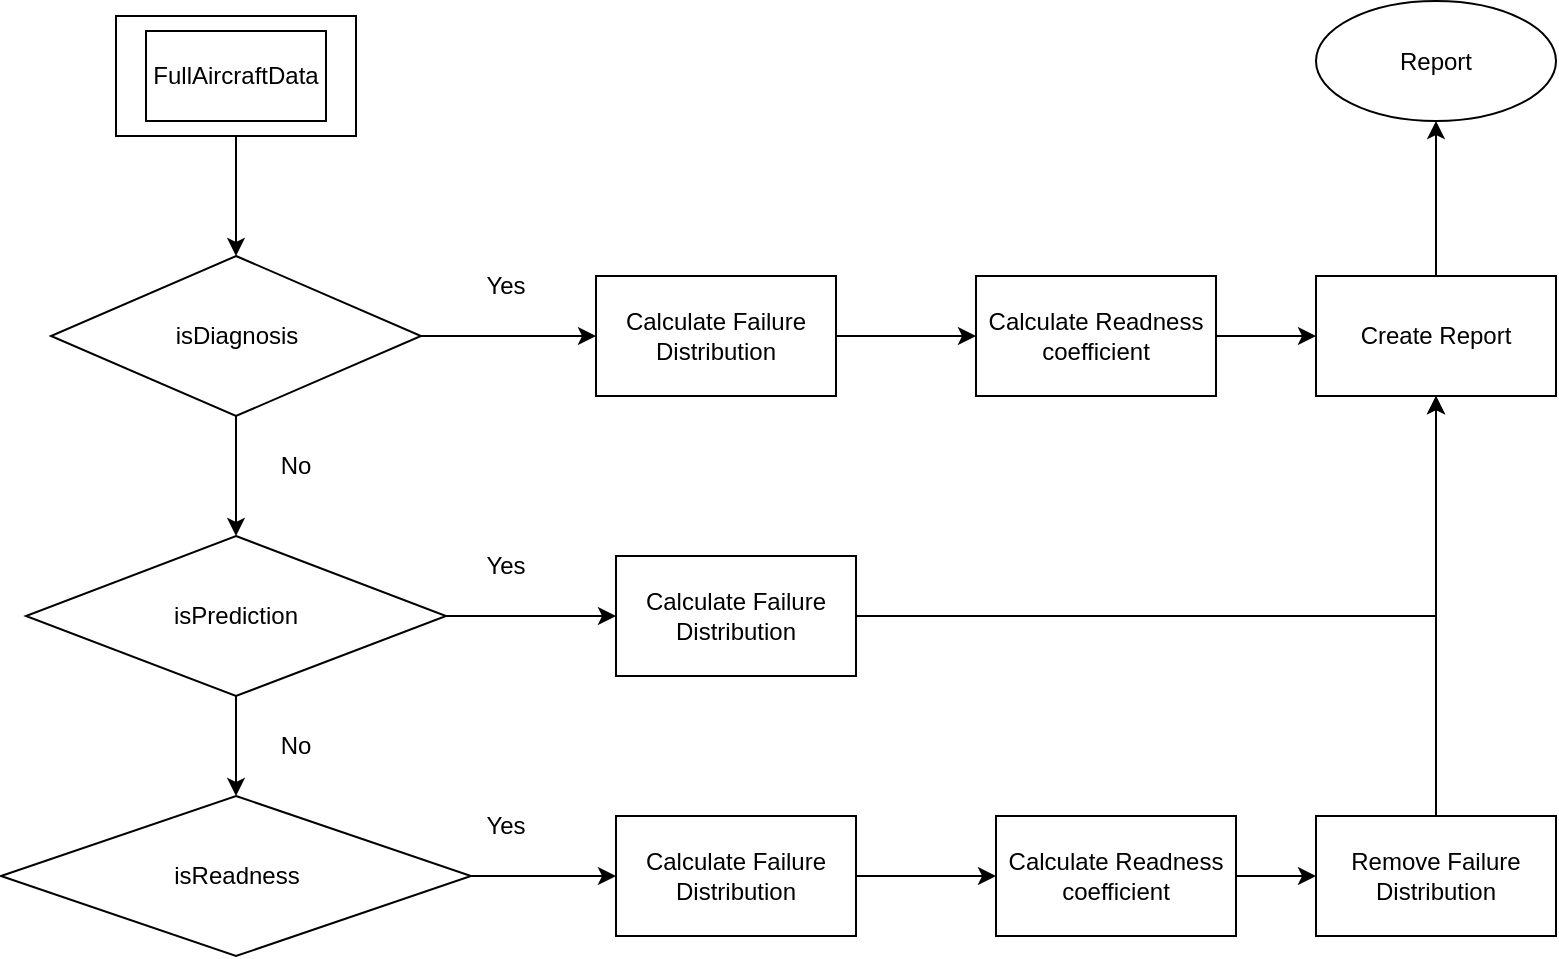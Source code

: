 <mxfile version="22.1.8" type="device">
  <diagram id="C5RBs43oDa-KdzZeNtuy" name="Page-1">
    <mxGraphModel dx="1173" dy="770" grid="1" gridSize="10" guides="1" tooltips="1" connect="1" arrows="1" fold="1" page="1" pageScale="1" pageWidth="827" pageHeight="1169" math="0" shadow="0">
      <root>
        <mxCell id="WIyWlLk6GJQsqaUBKTNV-0" />
        <mxCell id="WIyWlLk6GJQsqaUBKTNV-1" parent="WIyWlLk6GJQsqaUBKTNV-0" />
        <mxCell id="YRSLJG7PU9nOMNA2Xasd-1" value="" style="rounded=0;whiteSpace=wrap;html=1;" vertex="1" parent="WIyWlLk6GJQsqaUBKTNV-1">
          <mxGeometry x="70" y="160" width="120" height="60" as="geometry" />
        </mxCell>
        <mxCell id="YRSLJG7PU9nOMNA2Xasd-2" value="FullAircraftData" style="rounded=0;whiteSpace=wrap;html=1;" vertex="1" parent="WIyWlLk6GJQsqaUBKTNV-1">
          <mxGeometry x="85" y="167.5" width="90" height="45" as="geometry" />
        </mxCell>
        <mxCell id="YRSLJG7PU9nOMNA2Xasd-3" value="isDiagnosis" style="rhombus;whiteSpace=wrap;html=1;" vertex="1" parent="WIyWlLk6GJQsqaUBKTNV-1">
          <mxGeometry x="37.5" y="280" width="185" height="80" as="geometry" />
        </mxCell>
        <mxCell id="YRSLJG7PU9nOMNA2Xasd-4" value="isPrediction" style="rhombus;whiteSpace=wrap;html=1;" vertex="1" parent="WIyWlLk6GJQsqaUBKTNV-1">
          <mxGeometry x="25" y="420" width="210" height="80" as="geometry" />
        </mxCell>
        <mxCell id="YRSLJG7PU9nOMNA2Xasd-5" value="isReadness" style="rhombus;whiteSpace=wrap;html=1;" vertex="1" parent="WIyWlLk6GJQsqaUBKTNV-1">
          <mxGeometry x="12.5" y="550" width="235" height="80" as="geometry" />
        </mxCell>
        <mxCell id="YRSLJG7PU9nOMNA2Xasd-6" value="Calculate Failure Distribution" style="rounded=0;whiteSpace=wrap;html=1;" vertex="1" parent="WIyWlLk6GJQsqaUBKTNV-1">
          <mxGeometry x="310" y="290" width="120" height="60" as="geometry" />
        </mxCell>
        <mxCell id="YRSLJG7PU9nOMNA2Xasd-7" value="Calculate Readness coefficient" style="rounded=0;whiteSpace=wrap;html=1;" vertex="1" parent="WIyWlLk6GJQsqaUBKTNV-1">
          <mxGeometry x="500" y="290" width="120" height="60" as="geometry" />
        </mxCell>
        <mxCell id="YRSLJG7PU9nOMNA2Xasd-8" value="Create Report" style="rounded=0;whiteSpace=wrap;html=1;" vertex="1" parent="WIyWlLk6GJQsqaUBKTNV-1">
          <mxGeometry x="670" y="290" width="120" height="60" as="geometry" />
        </mxCell>
        <mxCell id="YRSLJG7PU9nOMNA2Xasd-9" value="Report" style="ellipse;whiteSpace=wrap;html=1;" vertex="1" parent="WIyWlLk6GJQsqaUBKTNV-1">
          <mxGeometry x="670" y="152.5" width="120" height="60" as="geometry" />
        </mxCell>
        <mxCell id="YRSLJG7PU9nOMNA2Xasd-10" value="" style="endArrow=classic;html=1;rounded=0;edgeStyle=orthogonalEdgeStyle;exitX=1;exitY=0.5;exitDx=0;exitDy=0;entryX=0;entryY=0.5;entryDx=0;entryDy=0;" edge="1" parent="WIyWlLk6GJQsqaUBKTNV-1" source="YRSLJG7PU9nOMNA2Xasd-3" target="YRSLJG7PU9nOMNA2Xasd-6">
          <mxGeometry width="50" height="50" relative="1" as="geometry">
            <mxPoint x="390" y="420" as="sourcePoint" />
            <mxPoint x="440" y="370" as="targetPoint" />
          </mxGeometry>
        </mxCell>
        <mxCell id="YRSLJG7PU9nOMNA2Xasd-11" value="" style="endArrow=classic;html=1;rounded=0;edgeStyle=orthogonalEdgeStyle;exitX=1;exitY=0.5;exitDx=0;exitDy=0;entryX=0;entryY=0.5;entryDx=0;entryDy=0;" edge="1" parent="WIyWlLk6GJQsqaUBKTNV-1" source="YRSLJG7PU9nOMNA2Xasd-6" target="YRSLJG7PU9nOMNA2Xasd-7">
          <mxGeometry width="50" height="50" relative="1" as="geometry">
            <mxPoint x="390" y="420" as="sourcePoint" />
            <mxPoint x="440" y="370" as="targetPoint" />
          </mxGeometry>
        </mxCell>
        <mxCell id="YRSLJG7PU9nOMNA2Xasd-12" value="" style="endArrow=classic;html=1;rounded=0;edgeStyle=orthogonalEdgeStyle;exitX=1;exitY=0.5;exitDx=0;exitDy=0;" edge="1" parent="WIyWlLk6GJQsqaUBKTNV-1" source="YRSLJG7PU9nOMNA2Xasd-7" target="YRSLJG7PU9nOMNA2Xasd-8">
          <mxGeometry width="50" height="50" relative="1" as="geometry">
            <mxPoint x="610" y="450" as="sourcePoint" />
            <mxPoint x="660" y="400" as="targetPoint" />
          </mxGeometry>
        </mxCell>
        <mxCell id="YRSLJG7PU9nOMNA2Xasd-13" value="" style="endArrow=classic;html=1;rounded=0;edgeStyle=orthogonalEdgeStyle;exitX=0.5;exitY=0;exitDx=0;exitDy=0;entryX=0.5;entryY=1;entryDx=0;entryDy=0;" edge="1" parent="WIyWlLk6GJQsqaUBKTNV-1" source="YRSLJG7PU9nOMNA2Xasd-8" target="YRSLJG7PU9nOMNA2Xasd-9">
          <mxGeometry width="50" height="50" relative="1" as="geometry">
            <mxPoint x="580" y="520" as="sourcePoint" />
            <mxPoint x="630" y="470" as="targetPoint" />
          </mxGeometry>
        </mxCell>
        <mxCell id="YRSLJG7PU9nOMNA2Xasd-14" value="" style="endArrow=classic;html=1;rounded=0;edgeStyle=orthogonalEdgeStyle;exitX=0.5;exitY=1;exitDx=0;exitDy=0;entryX=0.5;entryY=0;entryDx=0;entryDy=0;" edge="1" parent="WIyWlLk6GJQsqaUBKTNV-1" source="YRSLJG7PU9nOMNA2Xasd-1" target="YRSLJG7PU9nOMNA2Xasd-3">
          <mxGeometry width="50" height="50" relative="1" as="geometry">
            <mxPoint x="390" y="480" as="sourcePoint" />
            <mxPoint x="440" y="430" as="targetPoint" />
          </mxGeometry>
        </mxCell>
        <mxCell id="YRSLJG7PU9nOMNA2Xasd-15" value="" style="endArrow=classic;html=1;rounded=0;edgeStyle=orthogonalEdgeStyle;exitX=0.5;exitY=1;exitDx=0;exitDy=0;entryX=0.5;entryY=0;entryDx=0;entryDy=0;" edge="1" parent="WIyWlLk6GJQsqaUBKTNV-1" source="YRSLJG7PU9nOMNA2Xasd-3" target="YRSLJG7PU9nOMNA2Xasd-4">
          <mxGeometry width="50" height="50" relative="1" as="geometry">
            <mxPoint x="340" y="470" as="sourcePoint" />
            <mxPoint x="390" y="420" as="targetPoint" />
          </mxGeometry>
        </mxCell>
        <mxCell id="YRSLJG7PU9nOMNA2Xasd-16" value="" style="endArrow=classic;html=1;rounded=0;edgeStyle=orthogonalEdgeStyle;exitX=0.5;exitY=1;exitDx=0;exitDy=0;" edge="1" parent="WIyWlLk6GJQsqaUBKTNV-1" source="YRSLJG7PU9nOMNA2Xasd-4" target="YRSLJG7PU9nOMNA2Xasd-5">
          <mxGeometry width="50" height="50" relative="1" as="geometry">
            <mxPoint x="410" y="470" as="sourcePoint" />
            <mxPoint x="460" y="420" as="targetPoint" />
          </mxGeometry>
        </mxCell>
        <mxCell id="YRSLJG7PU9nOMNA2Xasd-17" value="" style="endArrow=classic;html=1;rounded=0;edgeStyle=orthogonalEdgeStyle;exitX=1;exitY=0.5;exitDx=0;exitDy=0;" edge="1" parent="WIyWlLk6GJQsqaUBKTNV-1" source="YRSLJG7PU9nOMNA2Xasd-4">
          <mxGeometry width="50" height="50" relative="1" as="geometry">
            <mxPoint x="340" y="480" as="sourcePoint" />
            <mxPoint x="320" y="460" as="targetPoint" />
          </mxGeometry>
        </mxCell>
        <mxCell id="YRSLJG7PU9nOMNA2Xasd-18" value="Calculate Failure Distribution" style="rounded=0;whiteSpace=wrap;html=1;" vertex="1" parent="WIyWlLk6GJQsqaUBKTNV-1">
          <mxGeometry x="320" y="430" width="120" height="60" as="geometry" />
        </mxCell>
        <mxCell id="YRSLJG7PU9nOMNA2Xasd-19" value="" style="endArrow=classic;html=1;rounded=0;edgeStyle=orthogonalEdgeStyle;exitX=1;exitY=0.5;exitDx=0;exitDy=0;entryX=0.5;entryY=1;entryDx=0;entryDy=0;" edge="1" parent="WIyWlLk6GJQsqaUBKTNV-1" source="YRSLJG7PU9nOMNA2Xasd-18" target="YRSLJG7PU9nOMNA2Xasd-8">
          <mxGeometry width="50" height="50" relative="1" as="geometry">
            <mxPoint x="530" y="480" as="sourcePoint" />
            <mxPoint x="580" y="430" as="targetPoint" />
          </mxGeometry>
        </mxCell>
        <mxCell id="YRSLJG7PU9nOMNA2Xasd-20" value="Calculate Failure Distribution" style="rounded=0;whiteSpace=wrap;html=1;" vertex="1" parent="WIyWlLk6GJQsqaUBKTNV-1">
          <mxGeometry x="320" y="560" width="120" height="60" as="geometry" />
        </mxCell>
        <mxCell id="YRSLJG7PU9nOMNA2Xasd-21" value="" style="endArrow=classic;html=1;rounded=0;edgeStyle=orthogonalEdgeStyle;exitX=1;exitY=0.5;exitDx=0;exitDy=0;entryX=0;entryY=0.5;entryDx=0;entryDy=0;" edge="1" parent="WIyWlLk6GJQsqaUBKTNV-1" source="YRSLJG7PU9nOMNA2Xasd-5" target="YRSLJG7PU9nOMNA2Xasd-20">
          <mxGeometry width="50" height="50" relative="1" as="geometry">
            <mxPoint x="220" y="700" as="sourcePoint" />
            <mxPoint x="270" y="650" as="targetPoint" />
          </mxGeometry>
        </mxCell>
        <mxCell id="YRSLJG7PU9nOMNA2Xasd-22" value="Calculate Readness coefficient" style="rounded=0;whiteSpace=wrap;html=1;" vertex="1" parent="WIyWlLk6GJQsqaUBKTNV-1">
          <mxGeometry x="510" y="560" width="120" height="60" as="geometry" />
        </mxCell>
        <mxCell id="YRSLJG7PU9nOMNA2Xasd-23" value="" style="endArrow=classic;html=1;rounded=0;edgeStyle=orthogonalEdgeStyle;exitX=1;exitY=0.5;exitDx=0;exitDy=0;" edge="1" parent="WIyWlLk6GJQsqaUBKTNV-1" source="YRSLJG7PU9nOMNA2Xasd-20">
          <mxGeometry width="50" height="50" relative="1" as="geometry">
            <mxPoint x="500" y="720" as="sourcePoint" />
            <mxPoint x="510" y="590" as="targetPoint" />
          </mxGeometry>
        </mxCell>
        <mxCell id="YRSLJG7PU9nOMNA2Xasd-24" value="Remove Failure Distribution" style="rounded=0;whiteSpace=wrap;html=1;" vertex="1" parent="WIyWlLk6GJQsqaUBKTNV-1">
          <mxGeometry x="670" y="560" width="120" height="60" as="geometry" />
        </mxCell>
        <mxCell id="YRSLJG7PU9nOMNA2Xasd-25" value="" style="endArrow=classic;html=1;rounded=0;edgeStyle=orthogonalEdgeStyle;exitX=1;exitY=0.5;exitDx=0;exitDy=0;" edge="1" parent="WIyWlLk6GJQsqaUBKTNV-1" source="YRSLJG7PU9nOMNA2Xasd-22">
          <mxGeometry width="50" height="50" relative="1" as="geometry">
            <mxPoint x="650" y="700" as="sourcePoint" />
            <mxPoint x="670" y="590" as="targetPoint" />
          </mxGeometry>
        </mxCell>
        <mxCell id="YRSLJG7PU9nOMNA2Xasd-26" value="" style="endArrow=classic;html=1;rounded=0;edgeStyle=orthogonalEdgeStyle;exitX=0.5;exitY=0;exitDx=0;exitDy=0;entryX=0.5;entryY=1;entryDx=0;entryDy=0;" edge="1" parent="WIyWlLk6GJQsqaUBKTNV-1" source="YRSLJG7PU9nOMNA2Xasd-24" target="YRSLJG7PU9nOMNA2Xasd-8">
          <mxGeometry width="50" height="50" relative="1" as="geometry">
            <mxPoint x="680" y="720" as="sourcePoint" />
            <mxPoint x="730" y="670" as="targetPoint" />
          </mxGeometry>
        </mxCell>
        <mxCell id="YRSLJG7PU9nOMNA2Xasd-27" value="Yes" style="text;html=1;strokeColor=none;fillColor=none;align=center;verticalAlign=middle;whiteSpace=wrap;rounded=0;" vertex="1" parent="WIyWlLk6GJQsqaUBKTNV-1">
          <mxGeometry x="235" y="280" width="60" height="30" as="geometry" />
        </mxCell>
        <mxCell id="YRSLJG7PU9nOMNA2Xasd-28" value="Yes" style="text;html=1;strokeColor=none;fillColor=none;align=center;verticalAlign=middle;whiteSpace=wrap;rounded=0;" vertex="1" parent="WIyWlLk6GJQsqaUBKTNV-1">
          <mxGeometry x="235" y="420" width="60" height="30" as="geometry" />
        </mxCell>
        <mxCell id="YRSLJG7PU9nOMNA2Xasd-29" value="Yes" style="text;html=1;strokeColor=none;fillColor=none;align=center;verticalAlign=middle;whiteSpace=wrap;rounded=0;" vertex="1" parent="WIyWlLk6GJQsqaUBKTNV-1">
          <mxGeometry x="235" y="550" width="60" height="30" as="geometry" />
        </mxCell>
        <mxCell id="YRSLJG7PU9nOMNA2Xasd-30" value="No" style="text;html=1;strokeColor=none;fillColor=none;align=center;verticalAlign=middle;whiteSpace=wrap;rounded=0;" vertex="1" parent="WIyWlLk6GJQsqaUBKTNV-1">
          <mxGeometry x="130" y="510" width="60" height="30" as="geometry" />
        </mxCell>
        <mxCell id="YRSLJG7PU9nOMNA2Xasd-31" value="No" style="text;html=1;strokeColor=none;fillColor=none;align=center;verticalAlign=middle;whiteSpace=wrap;rounded=0;" vertex="1" parent="WIyWlLk6GJQsqaUBKTNV-1">
          <mxGeometry x="130" y="370" width="60" height="30" as="geometry" />
        </mxCell>
      </root>
    </mxGraphModel>
  </diagram>
</mxfile>
